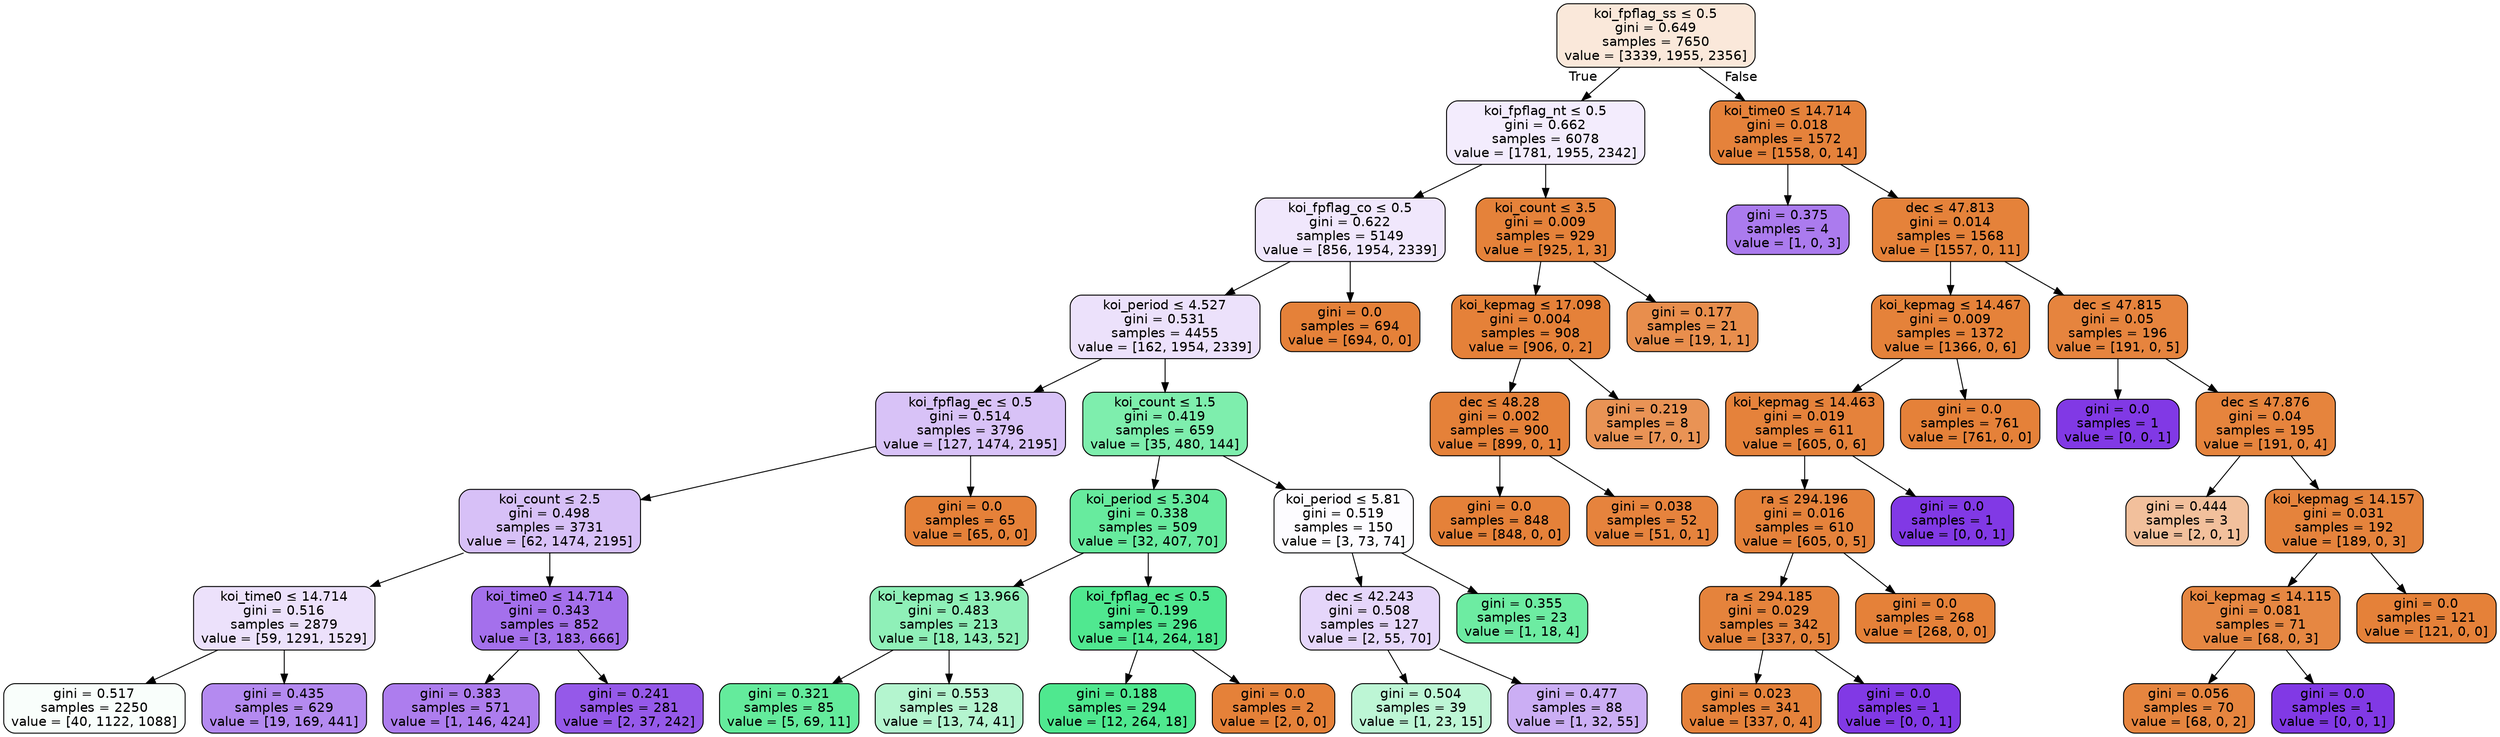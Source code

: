 digraph Tree {
node [shape=box, style="filled, rounded", color="black", fontname=helvetica] ;
edge [fontname=helvetica] ;
0 [label=<koi_fpflag_ss &le; 0.5<br/>gini = 0.649<br/>samples = 7650<br/>value = [3339, 1955, 2356]>, fillcolor="#fae8da"] ;
1 [label=<koi_fpflag_nt &le; 0.5<br/>gini = 0.662<br/>samples = 6078<br/>value = [1781, 1955, 2342]>, fillcolor="#f3ecfd"] ;
0 -> 1 [labeldistance=2.5, labelangle=45, headlabel="True"] ;
2 [label=<koi_fpflag_co &le; 0.5<br/>gini = 0.622<br/>samples = 5149<br/>value = [856, 1954, 2339]>, fillcolor="#f0e7fc"] ;
1 -> 2 ;
3 [label=<koi_period &le; 4.527<br/>gini = 0.531<br/>samples = 4455<br/>value = [162, 1954, 2339]>, fillcolor="#ece1fb"] ;
2 -> 3 ;
4 [label=<koi_fpflag_ec &le; 0.5<br/>gini = 0.514<br/>samples = 3796<br/>value = [127, 1474, 2195]>, fillcolor="#d8c2f7"] ;
3 -> 4 ;
5 [label=<koi_count &le; 2.5<br/>gini = 0.498<br/>samples = 3731<br/>value = [62, 1474, 2195]>, fillcolor="#d7c0f7"] ;
4 -> 5 ;
6 [label=<koi_time0 &le; 14.714<br/>gini = 0.516<br/>samples = 2879<br/>value = [59, 1291, 1529]>, fillcolor="#ece1fb"] ;
5 -> 6 ;
7 [label=<gini = 0.517<br/>samples = 2250<br/>value = [40, 1122, 1088]>, fillcolor="#f9fefb"] ;
6 -> 7 ;
8 [label=<gini = 0.435<br/>samples = 629<br/>value = [19, 169, 441]>, fillcolor="#b48af0"] ;
6 -> 8 ;
9 [label=<koi_time0 &le; 14.714<br/>gini = 0.343<br/>samples = 852<br/>value = [3, 183, 666]>, fillcolor="#a470ec"] ;
5 -> 9 ;
10 [label=<gini = 0.383<br/>samples = 571<br/>value = [1, 146, 424]>, fillcolor="#ad7dee"] ;
9 -> 10 ;
11 [label=<gini = 0.241<br/>samples = 281<br/>value = [2, 37, 242]>, fillcolor="#9559e9"] ;
9 -> 11 ;
12 [label=<gini = 0.0<br/>samples = 65<br/>value = [65, 0, 0]>, fillcolor="#e58139"] ;
4 -> 12 ;
13 [label=<koi_count &le; 1.5<br/>gini = 0.419<br/>samples = 659<br/>value = [35, 480, 144]>, fillcolor="#7eeead"] ;
3 -> 13 ;
14 [label=<koi_period &le; 5.304<br/>gini = 0.338<br/>samples = 509<br/>value = [32, 407, 70]>, fillcolor="#67eb9e"] ;
13 -> 14 ;
15 [label=<koi_kepmag &le; 13.966<br/>gini = 0.483<br/>samples = 213<br/>value = [18, 143, 52]>, fillcolor="#8ff0b8"] ;
14 -> 15 ;
16 [label=<gini = 0.321<br/>samples = 85<br/>value = [5, 69, 11]>, fillcolor="#64eb9c"] ;
15 -> 16 ;
17 [label=<gini = 0.553<br/>samples = 128<br/>value = [13, 74, 41]>, fillcolor="#b4f5cf"] ;
15 -> 17 ;
18 [label=<koi_fpflag_ec &le; 0.5<br/>gini = 0.199<br/>samples = 296<br/>value = [14, 264, 18]>, fillcolor="#50e890"] ;
14 -> 18 ;
19 [label=<gini = 0.188<br/>samples = 294<br/>value = [12, 264, 18]>, fillcolor="#4fe88f"] ;
18 -> 19 ;
20 [label=<gini = 0.0<br/>samples = 2<br/>value = [2, 0, 0]>, fillcolor="#e58139"] ;
18 -> 20 ;
21 [label=<koi_period &le; 5.81<br/>gini = 0.519<br/>samples = 150<br/>value = [3, 73, 74]>, fillcolor="#fdfcff"] ;
13 -> 21 ;
22 [label=<dec &le; 42.243<br/>gini = 0.508<br/>samples = 127<br/>value = [2, 55, 70]>, fillcolor="#e5d6fa"] ;
21 -> 22 ;
23 [label=<gini = 0.504<br/>samples = 39<br/>value = [1, 23, 15]>, fillcolor="#bdf6d5"] ;
22 -> 23 ;
24 [label=<gini = 0.477<br/>samples = 88<br/>value = [1, 32, 55]>, fillcolor="#cbaef4"] ;
22 -> 24 ;
25 [label=<gini = 0.355<br/>samples = 23<br/>value = [1, 18, 4]>, fillcolor="#6deca2"] ;
21 -> 25 ;
26 [label=<gini = 0.0<br/>samples = 694<br/>value = [694, 0, 0]>, fillcolor="#e58139"] ;
2 -> 26 ;
27 [label=<koi_count &le; 3.5<br/>gini = 0.009<br/>samples = 929<br/>value = [925, 1, 3]>, fillcolor="#e5823a"] ;
1 -> 27 ;
28 [label=<koi_kepmag &le; 17.098<br/>gini = 0.004<br/>samples = 908<br/>value = [906, 0, 2]>, fillcolor="#e58139"] ;
27 -> 28 ;
29 [label=<dec &le; 48.28<br/>gini = 0.002<br/>samples = 900<br/>value = [899, 0, 1]>, fillcolor="#e58139"] ;
28 -> 29 ;
30 [label=<gini = 0.0<br/>samples = 848<br/>value = [848, 0, 0]>, fillcolor="#e58139"] ;
29 -> 30 ;
31 [label=<gini = 0.038<br/>samples = 52<br/>value = [51, 0, 1]>, fillcolor="#e6833d"] ;
29 -> 31 ;
32 [label=<gini = 0.219<br/>samples = 8<br/>value = [7, 0, 1]>, fillcolor="#e99355"] ;
28 -> 32 ;
33 [label=<gini = 0.177<br/>samples = 21<br/>value = [19, 1, 1]>, fillcolor="#e88e4d"] ;
27 -> 33 ;
34 [label=<koi_time0 &le; 14.714<br/>gini = 0.018<br/>samples = 1572<br/>value = [1558, 0, 14]>, fillcolor="#e5823b"] ;
0 -> 34 [labeldistance=2.5, labelangle=-45, headlabel="False"] ;
35 [label=<gini = 0.375<br/>samples = 4<br/>value = [1, 0, 3]>, fillcolor="#ab7bee"] ;
34 -> 35 ;
36 [label=<dec &le; 47.813<br/>gini = 0.014<br/>samples = 1568<br/>value = [1557, 0, 11]>, fillcolor="#e5823a"] ;
34 -> 36 ;
37 [label=<koi_kepmag &le; 14.467<br/>gini = 0.009<br/>samples = 1372<br/>value = [1366, 0, 6]>, fillcolor="#e5823a"] ;
36 -> 37 ;
38 [label=<koi_kepmag &le; 14.463<br/>gini = 0.019<br/>samples = 611<br/>value = [605, 0, 6]>, fillcolor="#e5823b"] ;
37 -> 38 ;
39 [label=<ra &le; 294.196<br/>gini = 0.016<br/>samples = 610<br/>value = [605, 0, 5]>, fillcolor="#e5823b"] ;
38 -> 39 ;
40 [label=<ra &le; 294.185<br/>gini = 0.029<br/>samples = 342<br/>value = [337, 0, 5]>, fillcolor="#e5833c"] ;
39 -> 40 ;
41 [label=<gini = 0.023<br/>samples = 341<br/>value = [337, 0, 4]>, fillcolor="#e5823b"] ;
40 -> 41 ;
42 [label=<gini = 0.0<br/>samples = 1<br/>value = [0, 0, 1]>, fillcolor="#8139e5"] ;
40 -> 42 ;
43 [label=<gini = 0.0<br/>samples = 268<br/>value = [268, 0, 0]>, fillcolor="#e58139"] ;
39 -> 43 ;
44 [label=<gini = 0.0<br/>samples = 1<br/>value = [0, 0, 1]>, fillcolor="#8139e5"] ;
38 -> 44 ;
45 [label=<gini = 0.0<br/>samples = 761<br/>value = [761, 0, 0]>, fillcolor="#e58139"] ;
37 -> 45 ;
46 [label=<dec &le; 47.815<br/>gini = 0.05<br/>samples = 196<br/>value = [191, 0, 5]>, fillcolor="#e6843e"] ;
36 -> 46 ;
47 [label=<gini = 0.0<br/>samples = 1<br/>value = [0, 0, 1]>, fillcolor="#8139e5"] ;
46 -> 47 ;
48 [label=<dec &le; 47.876<br/>gini = 0.04<br/>samples = 195<br/>value = [191, 0, 4]>, fillcolor="#e6843d"] ;
46 -> 48 ;
49 [label=<gini = 0.444<br/>samples = 3<br/>value = [2, 0, 1]>, fillcolor="#f2c09c"] ;
48 -> 49 ;
50 [label=<koi_kepmag &le; 14.157<br/>gini = 0.031<br/>samples = 192<br/>value = [189, 0, 3]>, fillcolor="#e5833c"] ;
48 -> 50 ;
51 [label=<koi_kepmag &le; 14.115<br/>gini = 0.081<br/>samples = 71<br/>value = [68, 0, 3]>, fillcolor="#e68742"] ;
50 -> 51 ;
52 [label=<gini = 0.056<br/>samples = 70<br/>value = [68, 0, 2]>, fillcolor="#e6853f"] ;
51 -> 52 ;
53 [label=<gini = 0.0<br/>samples = 1<br/>value = [0, 0, 1]>, fillcolor="#8139e5"] ;
51 -> 53 ;
54 [label=<gini = 0.0<br/>samples = 121<br/>value = [121, 0, 0]>, fillcolor="#e58139"] ;
50 -> 54 ;
}